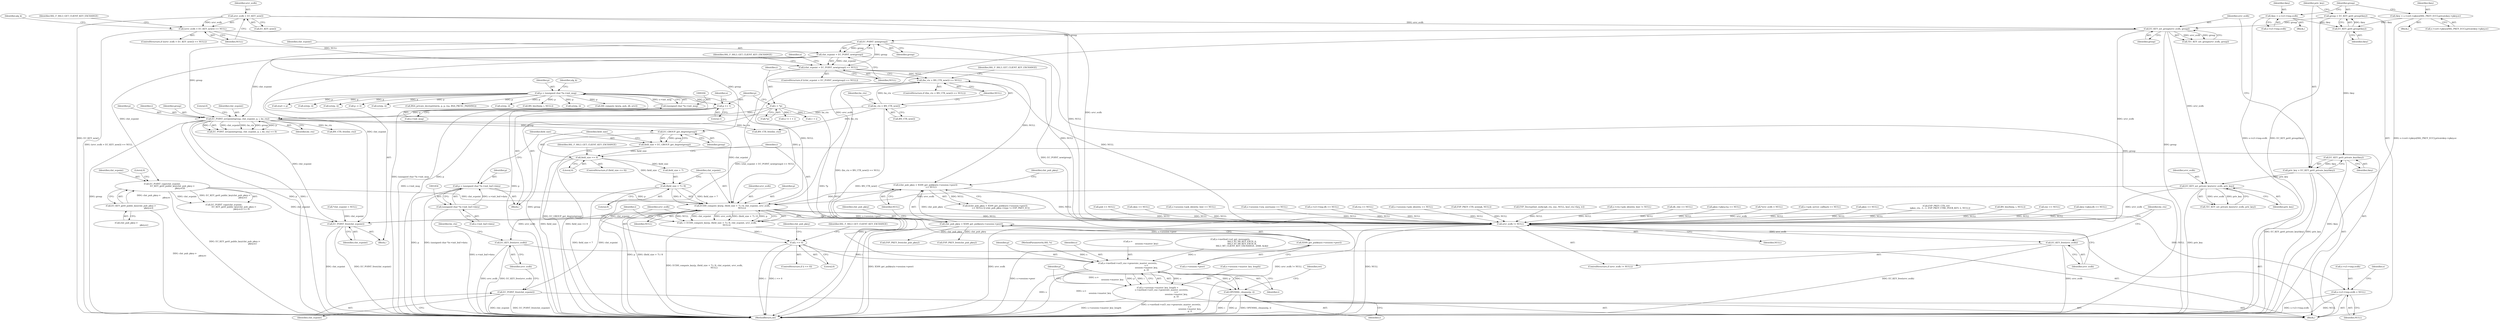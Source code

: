 digraph "0_openssl_3c66a669dfc7b3792f7af0758ea26fe8502ce70c@pointer" {
"1001475" [label="(Call,ECDH_compute_key(p, (field_size + 7) / 8, clnt_ecpoint, srvr_ecdh,\n                             NULL))"];
"1001451" [label="(Call,p = (unsigned char *)s->init_buf->data)"];
"1001453" [label="(Call,(unsigned char *)s->init_buf->data)"];
"1000201" [label="(Call,p = (unsigned char *)s->init_msg)"];
"1000203" [label="(Call,(unsigned char *)s->init_msg)"];
"1001477" [label="(Call,(field_size + 7) / 8)"];
"1001465" [label="(Call,field_size <= 0)"];
"1001460" [label="(Call,field_size = EC_GROUP_get_degree(group))"];
"1001462" [label="(Call,EC_GROUP_get_degree(group))"];
"1001439" [label="(Call,EC_POINT_oct2point(group, clnt_ecpoint, p, i, bn_ctx))"];
"1001337" [label="(Call,EC_POINT_new(group))"];
"1001321" [label="(Call,EC_KEY_set_group(srvr_ecdh, group))"];
"1001268" [label="(Call,srvr_ecdh = EC_KEY_new())"];
"1001310" [label="(Call,group = EC_KEY_get0_group(tkey))"];
"1001312" [label="(Call,EC_KEY_get0_group(tkey))"];
"1001301" [label="(Call,tkey = s->s3->tmp.ecdh)"];
"1001284" [label="(Call,tkey = s->cert->pkeys[SSL_PKEY_ECC].privatekey->pkey.ec)"];
"1001335" [label="(Call,clnt_ecpoint = EC_POINT_new(group))"];
"1001423" [label="(Call,p += 1)"];
"1001419" [label="(Call,i = *p)"];
"1001410" [label="(Call,bn_ctx = BN_CTX_new())"];
"1001389" [label="(Call,EC_POINT_copy(clnt_ecpoint,\n                              EC_KEY_get0_public_key(clnt_pub_pkey->\n                                                     pkey.ec)))"];
"1001391" [label="(Call,EC_KEY_get0_public_key(clnt_pub_pkey->\n                                                     pkey.ec))"];
"1001325" [label="(Call,EC_KEY_set_private_key(srvr_ecdh, priv_key))"];
"1001314" [label="(Call,priv_key = EC_KEY_get0_private_key(tkey))"];
"1001316" [label="(Call,EC_KEY_get0_private_key(tkey))"];
"1001364" [label="(Call,(clnt_pub_pkey = X509_get_pubkey(s->session->peer))\n                 == NULL)"];
"1001365" [label="(Call,clnt_pub_pkey = X509_get_pubkey(s->session->peer))"];
"1001367" [label="(Call,X509_get_pubkey(s->session->peer))"];
"1001334" [label="(Call,(clnt_ecpoint = EC_POINT_new(group)) == NULL)"];
"1001267" [label="(Call,(srvr_ecdh = EC_KEY_new()) == NULL)"];
"1001409" [label="(Call,(bn_ctx = BN_CTX_new()) == NULL)"];
"1001473" [label="(Call,i = ECDH_compute_key(p, (field_size + 7) / 8, clnt_ecpoint, srvr_ecdh,\n                             NULL))"];
"1001486" [label="(Call,i <= 0)"];
"1001525" [label="(Call,s->method->ssl3_enc->generate_master_secret(s,\n                                                        s->\n                                                        session->master_key,\n                                                        p, i))"];
"1001519" [label="(Call,s->session->master_key_length =\n            s->method->ssl3_enc->generate_master_secret(s,\n                                                        s->\n                                                        session->master_key,\n                                                        p, i))"];
"1001534" [label="(Call,OPENSSL_cleanse(p, i))"];
"1001496" [label="(Call,EC_POINT_free(clnt_ecpoint))"];
"1001498" [label="(Call,EC_KEY_free(srvr_ecdh))"];
"1001510" [label="(Call,s->s3->tmp.ecdh = NULL)"];
"1002145" [label="(Call,EC_POINT_free(clnt_ecpoint))"];
"1002148" [label="(Call,srvr_ecdh != NULL)"];
"1002151" [label="(Call,EC_KEY_free(srvr_ecdh))"];
"1002148" [label="(Call,srvr_ecdh != NULL)"];
"1000177" [label="(Call,*clnt_ecpoint = NULL)"];
"1001518" [label="(Identifier,NULL)"];
"1001494" [label="(Call,EVP_PKEY_free(clnt_pub_pkey))"];
"1002056" [label="(Call,start = p)"];
"1001412" [label="(Call,BN_CTX_new())"];
"1001566" [label="(Call,n2s(p, i))"];
"1001483" [label="(Identifier,srvr_ecdh)"];
"1001392" [label="(Call,clnt_pub_pkey->\n                                                     pkey.ec)"];
"1001333" [label="(ControlStructure,if ((clnt_ecpoint = EC_POINT_new(group)) == NULL))"];
"1001429" [label="(Call,1 + i)"];
"1001442" [label="(Identifier,p)"];
"1001268" [label="(Call,srvr_ecdh = EC_KEY_new())"];
"1001419" [label="(Call,i = *p)"];
"1001286" [label="(Call,s->cert->pkeys[SSL_PKEY_ECC].privatekey->pkey.ec)"];
"1001283" [label="(Block,)"];
"1001475" [label="(Call,ECDH_compute_key(p, (field_size + 7) / 8, clnt_ecpoint, srvr_ecdh,\n                             NULL))"];
"1001460" [label="(Call,field_size = EC_GROUP_get_degree(group))"];
"1002154" [label="(Identifier,bn_ctx)"];
"1001443" [label="(Identifier,i)"];
"1001390" [label="(Identifier,clnt_ecpoint)"];
"1001312" [label="(Call,EC_KEY_get0_group(tkey))"];
"1001413" [label="(Identifier,NULL)"];
"1001408" [label="(ControlStructure,if ((bn_ctx = BN_CTX_new()) == NULL))"];
"1001366" [label="(Identifier,clnt_pub_pkey)"];
"1001533" [label="(Identifier,i)"];
"1001313" [label="(Identifier,tkey)"];
"1001310" [label="(Call,group = EC_KEY_get0_group(tkey))"];
"1001368" [label="(Call,s->session->peer)"];
"1001365" [label="(Call,clnt_pub_pkey = X509_get_pubkey(s->session->peer))"];
"1001496" [label="(Call,EC_POINT_free(clnt_ecpoint))"];
"1001500" [label="(Call,BN_CTX_free(bn_ctx))"];
"1001485" [label="(ControlStructure,if (i <= 0))"];
"1001322" [label="(Identifier,srvr_ecdh)"];
"1000730" [label="(Call,pub == NULL)"];
"1001364" [label="(Call,(clnt_pub_pkey = X509_get_pubkey(s->session->peer))\n                 == NULL)"];
"1001421" [label="(Call,*p)"];
"1001536" [label="(Identifier,i)"];
"1001497" [label="(Identifier,clnt_ecpoint)"];
"1001453" [label="(Call,(unsigned char *)s->init_buf->data)"];
"1000616" [label="(Call,skey == NULL)"];
"1001478" [label="(Call,field_size + 7)"];
"1001334" [label="(Call,(clnt_ecpoint = EC_POINT_new(group)) == NULL)"];
"1002149" [label="(Identifier,srvr_ecdh)"];
"1001439" [label="(Call,EC_POINT_oct2point(group, clnt_ecpoint, p, i, bn_ctx))"];
"1001300" [label="(Block,)"];
"1001274" [label="(Identifier,SSL_F_SSL3_GET_CLIENT_KEY_EXCHANGE)"];
"1002145" [label="(Call,EC_POINT_free(clnt_ecpoint))"];
"1001755" [label="(Call,s->session->psk_identity_hint == NULL)"];
"1001510" [label="(Call,s->s3->tmp.ecdh = NULL)"];
"1001476" [label="(Identifier,p)"];
"1001895" [label="(Call,s->session->srp_username == NULL)"];
"1001440" [label="(Identifier,group)"];
"1001411" [label="(Identifier,bn_ctx)"];
"1001477" [label="(Call,(field_size + 7) / 8)"];
"1001285" [label="(Identifier,tkey)"];
"1001425" [label="(Literal,1)"];
"1001482" [label="(Identifier,clnt_ecpoint)"];
"1001335" [label="(Call,clnt_ecpoint = EC_POINT_new(group))"];
"1000205" [label="(Call,s->init_msg)"];
"1000649" [label="(Call,s->s3->tmp.dh == NULL)"];
"1001522" [label="(Identifier,s)"];
"1001389" [label="(Call,EC_POINT_copy(clnt_ecpoint,\n                              EC_KEY_get0_public_key(clnt_pub_pkey->\n                                                     pkey.ec)))"];
"1001455" [label="(Call,s->init_buf->data)"];
"1001467" [label="(Literal,0)"];
"1000203" [label="(Call,(unsigned char *)s->init_msg)"];
"1001325" [label="(Call,EC_KEY_set_private_key(srvr_ecdh, priv_key))"];
"1001428" [label="(Identifier,n)"];
"1001463" [label="(Identifier,group)"];
"1001337" [label="(Call,EC_POINT_new(group))"];
"1001474" [label="(Identifier,i)"];
"1001410" [label="(Call,bn_ctx = BN_CTX_new())"];
"1001363" [label="(Call,((clnt_pub_pkey = X509_get_pubkey(s->session->peer))\n                 == NULL) || (clnt_pub_pkey->type != EVP_PKEY_EC))"];
"1001373" [label="(Identifier,NULL)"];
"1001495" [label="(Identifier,clnt_pub_pkey)"];
"1001511" [label="(Call,s->s3->tmp.ecdh)"];
"1001526" [label="(Identifier,s)"];
"1001311" [label="(Identifier,group)"];
"1000202" [label="(Identifier,p)"];
"1000143" [label="(Block,)"];
"1001527" [label="(Call,s->\n                                                        session->master_key)"];
"1001488" [label="(Literal,0)"];
"1001367" [label="(Call,X509_get_pubkey(s->session->peer))"];
"1001525" [label="(Call,s->method->ssl3_enc->generate_master_secret(s,\n                                                        s->\n                                                        session->master_key,\n                                                        p, i))"];
"1001420" [label="(Identifier,i)"];
"1001317" [label="(Identifier,tkey)"];
"1001427" [label="(Call,n != 1 + i)"];
"1001303" [label="(Call,s->s3->tmp.ecdh)"];
"1001519" [label="(Call,s->session->master_key_length =\n            s->method->ssl3_enc->generate_master_secret(s,\n                                                        s->\n                                                        session->master_key,\n                                                        p, i))"];
"1000532" [label="(Call,n2s(p, i))"];
"1001284" [label="(Call,tkey = s->cert->pkeys[SSL_PKEY_ECC].privatekey->pkey.ec)"];
"1001445" [label="(Literal,0)"];
"1002153" [label="(Call,BN_CTX_free(bn_ctx))"];
"1001491" [label="(Identifier,SSL_F_SSL3_GET_CLIENT_KEY_EXCHANGE)"];
"1001452" [label="(Identifier,p)"];
"1000260" [label="(Call,rsa == NULL)"];
"1001501" [label="(Identifier,bn_ctx)"];
"1001535" [label="(Identifier,p)"];
"1001416" [label="(Identifier,SSL_F_SSL3_GET_CLIENT_KEY_EXCHANGE)"];
"1001423" [label="(Call,p += 1)"];
"1001301" [label="(Call,tkey = s->s3->tmp.ecdh)"];
"1001279" [label="(Identifier,alg_k)"];
"1001708" [label="(Call,s->session->psk_identity == NULL)"];
"1000575" [label="(Call,p -= 2)"];
"1000847" [label="(Call,n2s(p, i))"];
"1002150" [label="(Identifier,NULL)"];
"1002005" [label="(Call,EVP_PKEY_CTX_new(pk, NULL))"];
"1001441" [label="(Identifier,clnt_ecpoint)"];
"1001466" [label="(Identifier,field_size)"];
"1002143" [label="(Call,EVP_PKEY_free(clnt_pub_pkey))"];
"1000385" [label="(Call,RSA_private_decrypt((int)n, p, p, rsa, RSA_PKCS1_PADDING))"];
"1001388" [label="(Call,EC_POINT_copy(clnt_ecpoint,\n                              EC_KEY_get0_public_key(clnt_pub_pkey->\n                                                     pkey.ec)) == 0)"];
"1001347" [label="(Identifier,n)"];
"1001324" [label="(Call,!EC_KEY_set_private_key(srvr_ecdh, priv_key))"];
"1002163" [label="(MethodReturn,int)"];
"1001064" [label="(Call,EVP_DecryptInit_ex(&ciph_ctx, enc, NULL, kssl_ctx->key, iv))"];
"1002152" [label="(Identifier,srvr_ecdh)"];
"1000186" [label="(Call,s->method->ssl_get_message(s,\n                                   SSL3_ST_SR_KEY_EXCH_A,\n                                   SSL3_ST_SR_KEY_EXCH_B,\n                                   SSL3_MT_CLIENT_KEY_EXCHANGE, 2048, &ok))"];
"1001316" [label="(Call,EC_KEY_get0_private_key(tkey))"];
"1001748" [label="(Call,s->ctx->psk_identity_hint != NULL)"];
"1000330" [label="(Call,n2s(p, i))"];
"1000704" [label="(Call,dh_clnt == NULL)"];
"1001473" [label="(Call,i = ECDH_compute_key(p, (field_size + 7) / 8, clnt_ecpoint, srvr_ecdh,\n                             NULL))"];
"1001462" [label="(Call,EC_GROUP_get_degree(group))"];
"1001438" [label="(Call,EC_POINT_oct2point(group, clnt_ecpoint, p, i, bn_ctx) == 0)"];
"1000295" [label="(Call,pkey->pkey.rsa == NULL)"];
"1001487" [label="(Identifier,i)"];
"1001465" [label="(Call,field_size <= 0)"];
"1002147" [label="(ControlStructure,if (srvr_ecdh != NULL))"];
"1000201" [label="(Call,p = (unsigned char *)s->init_msg)"];
"1000725" [label="(Call,BN_bin2bn(p, i, NULL))"];
"1001336" [label="(Identifier,clnt_ecpoint)"];
"1001327" [label="(Identifier,priv_key)"];
"1002146" [label="(Identifier,clnt_ecpoint)"];
"1001321" [label="(Call,EC_KEY_set_group(srvr_ecdh, group))"];
"1001802" [label="(Call,n2s(p, i))"];
"1001481" [label="(Literal,8)"];
"1001397" [label="(Literal,0)"];
"1001538" [label="(Identifier,ret)"];
"1000169" [label="(Call,*srvr_ecdh = NULL)"];
"1001470" [label="(Identifier,SSL_F_SSL3_GET_CLIENT_KEY_EXCHANGE)"];
"1001270" [label="(Call,EC_KEY_new())"];
"1001269" [label="(Identifier,srvr_ecdh)"];
"1001339" [label="(Identifier,NULL)"];
"1001326" [label="(Identifier,srvr_ecdh)"];
"1002151" [label="(Call,EC_KEY_free(srvr_ecdh))"];
"1001520" [label="(Call,s->session->master_key_length)"];
"1001323" [label="(Identifier,group)"];
"1001532" [label="(Identifier,p)"];
"1001590" [label="(Call,s->psk_server_callback == NULL)"];
"1001338" [label="(Identifier,group)"];
"1001302" [label="(Identifier,tkey)"];
"1000286" [label="(Call,pkey == NULL)"];
"1001407" [label="(Block,)"];
"1001254" [label="(Block,)"];
"1002098" [label="(Call,EVP_PKEY_CTX_ctrl\n            (pkey_ctx, -1, -1, EVP_PKEY_CTRL_PEER_KEY, 2, NULL))"];
"1001314" [label="(Call,priv_key = EC_KEY_get0_private_key(tkey))"];
"1000209" [label="(Identifier,alg_k)"];
"1001830" [label="(Call,BN_bin2bn(p, i, NULL))"];
"1001498" [label="(Call,EC_KEY_free(srvr_ecdh))"];
"1001053" [label="(Call,enc == NULL)"];
"1001271" [label="(Identifier,NULL)"];
"1001451" [label="(Call,p = (unsigned char *)s->init_buf->data)"];
"1001484" [label="(Identifier,NULL)"];
"1001534" [label="(Call,OPENSSL_cleanse(p, i))"];
"1001444" [label="(Identifier,bn_ctx)"];
"1001391" [label="(Call,EC_KEY_get0_public_key(clnt_pub_pkey->\n                                                     pkey.ec))"];
"1001376" [label="(Identifier,clnt_pub_pkey)"];
"1001342" [label="(Identifier,SSL_F_SSL3_GET_CLIENT_KEY_EXCHANGE)"];
"1000142" [label="(MethodParameterIn,SSL *s)"];
"1001315" [label="(Identifier,priv_key)"];
"1001409" [label="(Call,(bn_ctx = BN_CTX_new()) == NULL)"];
"1000625" [label="(Call,skey->pkey.dh == NULL)"];
"1001486" [label="(Call,i <= 0)"];
"1001464" [label="(ControlStructure,if (field_size <= 0))"];
"1001320" [label="(Call,!EC_KEY_set_group(srvr_ecdh, group))"];
"1001424" [label="(Identifier,p)"];
"1001499" [label="(Identifier,srvr_ecdh)"];
"1000740" [label="(Call,DH_compute_key(p, pub, dh_srvr))"];
"1001267" [label="(Call,(srvr_ecdh = EC_KEY_new()) == NULL)"];
"1001461" [label="(Identifier,field_size)"];
"1001266" [label="(ControlStructure,if ((srvr_ecdh = EC_KEY_new()) == NULL))"];
"1001475" -> "1001473"  [label="AST: "];
"1001475" -> "1001484"  [label="CFG: "];
"1001476" -> "1001475"  [label="AST: "];
"1001477" -> "1001475"  [label="AST: "];
"1001482" -> "1001475"  [label="AST: "];
"1001483" -> "1001475"  [label="AST: "];
"1001484" -> "1001475"  [label="AST: "];
"1001473" -> "1001475"  [label="CFG: "];
"1001475" -> "1002163"  [label="DDG: p"];
"1001475" -> "1002163"  [label="DDG: (field_size + 7) / 8"];
"1001475" -> "1001473"  [label="DDG: NULL"];
"1001475" -> "1001473"  [label="DDG: clnt_ecpoint"];
"1001475" -> "1001473"  [label="DDG: srvr_ecdh"];
"1001475" -> "1001473"  [label="DDG: (field_size + 7) / 8"];
"1001475" -> "1001473"  [label="DDG: p"];
"1001451" -> "1001475"  [label="DDG: p"];
"1000201" -> "1001475"  [label="DDG: p"];
"1001477" -> "1001475"  [label="DDG: field_size + 7"];
"1001477" -> "1001475"  [label="DDG: 8"];
"1001389" -> "1001475"  [label="DDG: clnt_ecpoint"];
"1001439" -> "1001475"  [label="DDG: clnt_ecpoint"];
"1001325" -> "1001475"  [label="DDG: srvr_ecdh"];
"1001321" -> "1001475"  [label="DDG: srvr_ecdh"];
"1001364" -> "1001475"  [label="DDG: NULL"];
"1001409" -> "1001475"  [label="DDG: NULL"];
"1001475" -> "1001496"  [label="DDG: clnt_ecpoint"];
"1001475" -> "1001498"  [label="DDG: srvr_ecdh"];
"1001475" -> "1001510"  [label="DDG: NULL"];
"1001475" -> "1001525"  [label="DDG: p"];
"1001475" -> "1002145"  [label="DDG: clnt_ecpoint"];
"1001475" -> "1002148"  [label="DDG: srvr_ecdh"];
"1001475" -> "1002148"  [label="DDG: NULL"];
"1001451" -> "1001407"  [label="AST: "];
"1001451" -> "1001453"  [label="CFG: "];
"1001452" -> "1001451"  [label="AST: "];
"1001453" -> "1001451"  [label="AST: "];
"1001461" -> "1001451"  [label="CFG: "];
"1001451" -> "1002163"  [label="DDG: p"];
"1001451" -> "1002163"  [label="DDG: (unsigned char *)s->init_buf->data"];
"1001453" -> "1001451"  [label="DDG: s->init_buf->data"];
"1001453" -> "1001455"  [label="CFG: "];
"1001454" -> "1001453"  [label="AST: "];
"1001455" -> "1001453"  [label="AST: "];
"1001453" -> "1002163"  [label="DDG: s->init_buf->data"];
"1000201" -> "1000143"  [label="AST: "];
"1000201" -> "1000203"  [label="CFG: "];
"1000202" -> "1000201"  [label="AST: "];
"1000203" -> "1000201"  [label="AST: "];
"1000209" -> "1000201"  [label="CFG: "];
"1000201" -> "1002163"  [label="DDG: (unsigned char *)s->init_msg"];
"1000201" -> "1002163"  [label="DDG: p"];
"1000203" -> "1000201"  [label="DDG: s->init_msg"];
"1000201" -> "1000330"  [label="DDG: p"];
"1000201" -> "1000385"  [label="DDG: p"];
"1000201" -> "1000532"  [label="DDG: p"];
"1000201" -> "1000575"  [label="DDG: p"];
"1000201" -> "1000725"  [label="DDG: p"];
"1000201" -> "1000740"  [label="DDG: p"];
"1000201" -> "1000847"  [label="DDG: p"];
"1000201" -> "1001423"  [label="DDG: p"];
"1000201" -> "1001566"  [label="DDG: p"];
"1000201" -> "1001802"  [label="DDG: p"];
"1000201" -> "1002056"  [label="DDG: p"];
"1000203" -> "1000205"  [label="CFG: "];
"1000204" -> "1000203"  [label="AST: "];
"1000205" -> "1000203"  [label="AST: "];
"1000203" -> "1002163"  [label="DDG: s->init_msg"];
"1001477" -> "1001481"  [label="CFG: "];
"1001478" -> "1001477"  [label="AST: "];
"1001481" -> "1001477"  [label="AST: "];
"1001482" -> "1001477"  [label="CFG: "];
"1001477" -> "1002163"  [label="DDG: field_size + 7"];
"1001465" -> "1001477"  [label="DDG: field_size"];
"1001465" -> "1001464"  [label="AST: "];
"1001465" -> "1001467"  [label="CFG: "];
"1001466" -> "1001465"  [label="AST: "];
"1001467" -> "1001465"  [label="AST: "];
"1001470" -> "1001465"  [label="CFG: "];
"1001474" -> "1001465"  [label="CFG: "];
"1001465" -> "1002163"  [label="DDG: field_size"];
"1001465" -> "1002163"  [label="DDG: field_size <= 0"];
"1001460" -> "1001465"  [label="DDG: field_size"];
"1001465" -> "1001478"  [label="DDG: field_size"];
"1001460" -> "1001254"  [label="AST: "];
"1001460" -> "1001462"  [label="CFG: "];
"1001461" -> "1001460"  [label="AST: "];
"1001462" -> "1001460"  [label="AST: "];
"1001466" -> "1001460"  [label="CFG: "];
"1001460" -> "1002163"  [label="DDG: EC_GROUP_get_degree(group)"];
"1001462" -> "1001460"  [label="DDG: group"];
"1001462" -> "1001463"  [label="CFG: "];
"1001463" -> "1001462"  [label="AST: "];
"1001462" -> "1002163"  [label="DDG: group"];
"1001439" -> "1001462"  [label="DDG: group"];
"1001337" -> "1001462"  [label="DDG: group"];
"1001439" -> "1001438"  [label="AST: "];
"1001439" -> "1001444"  [label="CFG: "];
"1001440" -> "1001439"  [label="AST: "];
"1001441" -> "1001439"  [label="AST: "];
"1001442" -> "1001439"  [label="AST: "];
"1001443" -> "1001439"  [label="AST: "];
"1001444" -> "1001439"  [label="AST: "];
"1001445" -> "1001439"  [label="CFG: "];
"1001439" -> "1002163"  [label="DDG: group"];
"1001439" -> "1002163"  [label="DDG: p"];
"1001439" -> "1002163"  [label="DDG: i"];
"1001439" -> "1001438"  [label="DDG: clnt_ecpoint"];
"1001439" -> "1001438"  [label="DDG: bn_ctx"];
"1001439" -> "1001438"  [label="DDG: group"];
"1001439" -> "1001438"  [label="DDG: p"];
"1001439" -> "1001438"  [label="DDG: i"];
"1001337" -> "1001439"  [label="DDG: group"];
"1001335" -> "1001439"  [label="DDG: clnt_ecpoint"];
"1001423" -> "1001439"  [label="DDG: p"];
"1001419" -> "1001439"  [label="DDG: i"];
"1001410" -> "1001439"  [label="DDG: bn_ctx"];
"1001439" -> "1001500"  [label="DDG: bn_ctx"];
"1001439" -> "1002145"  [label="DDG: clnt_ecpoint"];
"1001439" -> "1002153"  [label="DDG: bn_ctx"];
"1001337" -> "1001335"  [label="AST: "];
"1001337" -> "1001338"  [label="CFG: "];
"1001338" -> "1001337"  [label="AST: "];
"1001335" -> "1001337"  [label="CFG: "];
"1001337" -> "1002163"  [label="DDG: group"];
"1001337" -> "1001334"  [label="DDG: group"];
"1001337" -> "1001335"  [label="DDG: group"];
"1001321" -> "1001337"  [label="DDG: group"];
"1001321" -> "1001320"  [label="AST: "];
"1001321" -> "1001323"  [label="CFG: "];
"1001322" -> "1001321"  [label="AST: "];
"1001323" -> "1001321"  [label="AST: "];
"1001320" -> "1001321"  [label="CFG: "];
"1001321" -> "1002163"  [label="DDG: group"];
"1001321" -> "1001320"  [label="DDG: srvr_ecdh"];
"1001321" -> "1001320"  [label="DDG: group"];
"1001268" -> "1001321"  [label="DDG: srvr_ecdh"];
"1001310" -> "1001321"  [label="DDG: group"];
"1001321" -> "1001325"  [label="DDG: srvr_ecdh"];
"1001321" -> "1002148"  [label="DDG: srvr_ecdh"];
"1001268" -> "1001267"  [label="AST: "];
"1001268" -> "1001270"  [label="CFG: "];
"1001269" -> "1001268"  [label="AST: "];
"1001270" -> "1001268"  [label="AST: "];
"1001271" -> "1001268"  [label="CFG: "];
"1001268" -> "1002163"  [label="DDG: EC_KEY_new()"];
"1001268" -> "1001267"  [label="DDG: srvr_ecdh"];
"1001268" -> "1002148"  [label="DDG: srvr_ecdh"];
"1001310" -> "1001254"  [label="AST: "];
"1001310" -> "1001312"  [label="CFG: "];
"1001311" -> "1001310"  [label="AST: "];
"1001312" -> "1001310"  [label="AST: "];
"1001315" -> "1001310"  [label="CFG: "];
"1001310" -> "1002163"  [label="DDG: EC_KEY_get0_group(tkey)"];
"1001312" -> "1001310"  [label="DDG: tkey"];
"1001312" -> "1001313"  [label="CFG: "];
"1001313" -> "1001312"  [label="AST: "];
"1001301" -> "1001312"  [label="DDG: tkey"];
"1001284" -> "1001312"  [label="DDG: tkey"];
"1001312" -> "1001316"  [label="DDG: tkey"];
"1001301" -> "1001300"  [label="AST: "];
"1001301" -> "1001303"  [label="CFG: "];
"1001302" -> "1001301"  [label="AST: "];
"1001303" -> "1001301"  [label="AST: "];
"1001311" -> "1001301"  [label="CFG: "];
"1001301" -> "1002163"  [label="DDG: s->s3->tmp.ecdh"];
"1001284" -> "1001283"  [label="AST: "];
"1001284" -> "1001286"  [label="CFG: "];
"1001285" -> "1001284"  [label="AST: "];
"1001286" -> "1001284"  [label="AST: "];
"1001311" -> "1001284"  [label="CFG: "];
"1001284" -> "1002163"  [label="DDG: s->cert->pkeys[SSL_PKEY_ECC].privatekey->pkey.ec"];
"1001335" -> "1001334"  [label="AST: "];
"1001336" -> "1001335"  [label="AST: "];
"1001339" -> "1001335"  [label="CFG: "];
"1001335" -> "1002163"  [label="DDG: EC_POINT_new(group)"];
"1001335" -> "1001334"  [label="DDG: clnt_ecpoint"];
"1001335" -> "1001389"  [label="DDG: clnt_ecpoint"];
"1001335" -> "1002145"  [label="DDG: clnt_ecpoint"];
"1001423" -> "1001407"  [label="AST: "];
"1001423" -> "1001425"  [label="CFG: "];
"1001424" -> "1001423"  [label="AST: "];
"1001425" -> "1001423"  [label="AST: "];
"1001428" -> "1001423"  [label="CFG: "];
"1001423" -> "1002163"  [label="DDG: p"];
"1001419" -> "1001407"  [label="AST: "];
"1001419" -> "1001421"  [label="CFG: "];
"1001420" -> "1001419"  [label="AST: "];
"1001421" -> "1001419"  [label="AST: "];
"1001424" -> "1001419"  [label="CFG: "];
"1001419" -> "1002163"  [label="DDG: *p"];
"1001419" -> "1001427"  [label="DDG: i"];
"1001419" -> "1001429"  [label="DDG: i"];
"1001410" -> "1001409"  [label="AST: "];
"1001410" -> "1001412"  [label="CFG: "];
"1001411" -> "1001410"  [label="AST: "];
"1001412" -> "1001410"  [label="AST: "];
"1001413" -> "1001410"  [label="CFG: "];
"1001410" -> "1002163"  [label="DDG: BN_CTX_new()"];
"1001410" -> "1001409"  [label="DDG: bn_ctx"];
"1001410" -> "1002153"  [label="DDG: bn_ctx"];
"1001389" -> "1001388"  [label="AST: "];
"1001389" -> "1001391"  [label="CFG: "];
"1001390" -> "1001389"  [label="AST: "];
"1001391" -> "1001389"  [label="AST: "];
"1001397" -> "1001389"  [label="CFG: "];
"1001389" -> "1002163"  [label="DDG: EC_KEY_get0_public_key(clnt_pub_pkey->\n                                                     pkey.ec)"];
"1001389" -> "1001388"  [label="DDG: clnt_ecpoint"];
"1001389" -> "1001388"  [label="DDG: EC_KEY_get0_public_key(clnt_pub_pkey->\n                                                     pkey.ec)"];
"1001391" -> "1001389"  [label="DDG: clnt_pub_pkey->\n                                                     pkey.ec"];
"1001389" -> "1002145"  [label="DDG: clnt_ecpoint"];
"1001391" -> "1001392"  [label="CFG: "];
"1001392" -> "1001391"  [label="AST: "];
"1001391" -> "1002163"  [label="DDG: clnt_pub_pkey->\n                                                     pkey.ec"];
"1001325" -> "1001324"  [label="AST: "];
"1001325" -> "1001327"  [label="CFG: "];
"1001326" -> "1001325"  [label="AST: "];
"1001327" -> "1001325"  [label="AST: "];
"1001324" -> "1001325"  [label="CFG: "];
"1001325" -> "1002163"  [label="DDG: priv_key"];
"1001325" -> "1001324"  [label="DDG: srvr_ecdh"];
"1001325" -> "1001324"  [label="DDG: priv_key"];
"1001314" -> "1001325"  [label="DDG: priv_key"];
"1001325" -> "1002148"  [label="DDG: srvr_ecdh"];
"1001314" -> "1001254"  [label="AST: "];
"1001314" -> "1001316"  [label="CFG: "];
"1001315" -> "1001314"  [label="AST: "];
"1001316" -> "1001314"  [label="AST: "];
"1001322" -> "1001314"  [label="CFG: "];
"1001314" -> "1002163"  [label="DDG: EC_KEY_get0_private_key(tkey)"];
"1001314" -> "1002163"  [label="DDG: priv_key"];
"1001316" -> "1001314"  [label="DDG: tkey"];
"1001316" -> "1001317"  [label="CFG: "];
"1001317" -> "1001316"  [label="AST: "];
"1001316" -> "1002163"  [label="DDG: tkey"];
"1001364" -> "1001363"  [label="AST: "];
"1001364" -> "1001373"  [label="CFG: "];
"1001365" -> "1001364"  [label="AST: "];
"1001373" -> "1001364"  [label="AST: "];
"1001376" -> "1001364"  [label="CFG: "];
"1001363" -> "1001364"  [label="CFG: "];
"1001364" -> "1001363"  [label="DDG: NULL"];
"1001365" -> "1001364"  [label="DDG: clnt_pub_pkey"];
"1001367" -> "1001364"  [label="DDG: s->session->peer"];
"1001334" -> "1001364"  [label="DDG: NULL"];
"1001364" -> "1002148"  [label="DDG: NULL"];
"1001365" -> "1001367"  [label="CFG: "];
"1001366" -> "1001365"  [label="AST: "];
"1001367" -> "1001365"  [label="AST: "];
"1001373" -> "1001365"  [label="CFG: "];
"1001365" -> "1002163"  [label="DDG: X509_get_pubkey(s->session->peer)"];
"1001367" -> "1001365"  [label="DDG: s->session->peer"];
"1001365" -> "1001494"  [label="DDG: clnt_pub_pkey"];
"1001365" -> "1002143"  [label="DDG: clnt_pub_pkey"];
"1001367" -> "1001368"  [label="CFG: "];
"1001368" -> "1001367"  [label="AST: "];
"1001367" -> "1002163"  [label="DDG: s->session->peer"];
"1001334" -> "1001333"  [label="AST: "];
"1001334" -> "1001339"  [label="CFG: "];
"1001339" -> "1001334"  [label="AST: "];
"1001342" -> "1001334"  [label="CFG: "];
"1001347" -> "1001334"  [label="CFG: "];
"1001334" -> "1002163"  [label="DDG: (clnt_ecpoint = EC_POINT_new(group)) == NULL"];
"1001267" -> "1001334"  [label="DDG: NULL"];
"1001334" -> "1001409"  [label="DDG: NULL"];
"1001334" -> "1002148"  [label="DDG: NULL"];
"1001267" -> "1001266"  [label="AST: "];
"1001267" -> "1001271"  [label="CFG: "];
"1001271" -> "1001267"  [label="AST: "];
"1001274" -> "1001267"  [label="CFG: "];
"1001279" -> "1001267"  [label="CFG: "];
"1001267" -> "1002163"  [label="DDG: (srvr_ecdh = EC_KEY_new()) == NULL"];
"1001267" -> "1002148"  [label="DDG: NULL"];
"1001409" -> "1001408"  [label="AST: "];
"1001409" -> "1001413"  [label="CFG: "];
"1001413" -> "1001409"  [label="AST: "];
"1001416" -> "1001409"  [label="CFG: "];
"1001420" -> "1001409"  [label="CFG: "];
"1001409" -> "1002163"  [label="DDG: (bn_ctx = BN_CTX_new()) == NULL"];
"1001409" -> "1002148"  [label="DDG: NULL"];
"1001473" -> "1001254"  [label="AST: "];
"1001474" -> "1001473"  [label="AST: "];
"1001487" -> "1001473"  [label="CFG: "];
"1001473" -> "1002163"  [label="DDG: ECDH_compute_key(p, (field_size + 7) / 8, clnt_ecpoint, srvr_ecdh,\n                             NULL)"];
"1001473" -> "1001486"  [label="DDG: i"];
"1001486" -> "1001485"  [label="AST: "];
"1001486" -> "1001488"  [label="CFG: "];
"1001487" -> "1001486"  [label="AST: "];
"1001488" -> "1001486"  [label="AST: "];
"1001491" -> "1001486"  [label="CFG: "];
"1001495" -> "1001486"  [label="CFG: "];
"1001486" -> "1002163"  [label="DDG: i"];
"1001486" -> "1002163"  [label="DDG: i <= 0"];
"1001486" -> "1001525"  [label="DDG: i"];
"1001525" -> "1001519"  [label="AST: "];
"1001525" -> "1001533"  [label="CFG: "];
"1001526" -> "1001525"  [label="AST: "];
"1001527" -> "1001525"  [label="AST: "];
"1001532" -> "1001525"  [label="AST: "];
"1001533" -> "1001525"  [label="AST: "];
"1001519" -> "1001525"  [label="CFG: "];
"1001525" -> "1002163"  [label="DDG: s"];
"1001525" -> "1002163"  [label="DDG: s->\n                                                        session->master_key"];
"1001525" -> "1001519"  [label="DDG: s"];
"1001525" -> "1001519"  [label="DDG: s->\n                                                        session->master_key"];
"1001525" -> "1001519"  [label="DDG: p"];
"1001525" -> "1001519"  [label="DDG: i"];
"1000186" -> "1001525"  [label="DDG: s"];
"1000142" -> "1001525"  [label="DDG: s"];
"1001525" -> "1001534"  [label="DDG: p"];
"1001525" -> "1001534"  [label="DDG: i"];
"1001519" -> "1001254"  [label="AST: "];
"1001520" -> "1001519"  [label="AST: "];
"1001535" -> "1001519"  [label="CFG: "];
"1001519" -> "1002163"  [label="DDG: s->method->ssl3_enc->generate_master_secret(s,\n                                                        s->\n                                                        session->master_key,\n                                                        p, i)"];
"1001519" -> "1002163"  [label="DDG: s->session->master_key_length"];
"1001534" -> "1001254"  [label="AST: "];
"1001534" -> "1001536"  [label="CFG: "];
"1001535" -> "1001534"  [label="AST: "];
"1001536" -> "1001534"  [label="AST: "];
"1001538" -> "1001534"  [label="CFG: "];
"1001534" -> "1002163"  [label="DDG: p"];
"1001534" -> "1002163"  [label="DDG: OPENSSL_cleanse(p, i)"];
"1001534" -> "1002163"  [label="DDG: i"];
"1001496" -> "1001254"  [label="AST: "];
"1001496" -> "1001497"  [label="CFG: "];
"1001497" -> "1001496"  [label="AST: "];
"1001499" -> "1001496"  [label="CFG: "];
"1001496" -> "1002163"  [label="DDG: clnt_ecpoint"];
"1001496" -> "1002163"  [label="DDG: EC_POINT_free(clnt_ecpoint)"];
"1001498" -> "1001254"  [label="AST: "];
"1001498" -> "1001499"  [label="CFG: "];
"1001499" -> "1001498"  [label="AST: "];
"1001501" -> "1001498"  [label="CFG: "];
"1001498" -> "1002163"  [label="DDG: srvr_ecdh"];
"1001498" -> "1002163"  [label="DDG: EC_KEY_free(srvr_ecdh)"];
"1001510" -> "1001254"  [label="AST: "];
"1001510" -> "1001518"  [label="CFG: "];
"1001511" -> "1001510"  [label="AST: "];
"1001518" -> "1001510"  [label="AST: "];
"1001522" -> "1001510"  [label="CFG: "];
"1001510" -> "1002163"  [label="DDG: NULL"];
"1001510" -> "1002163"  [label="DDG: s->s3->tmp.ecdh"];
"1002145" -> "1000143"  [label="AST: "];
"1002145" -> "1002146"  [label="CFG: "];
"1002146" -> "1002145"  [label="AST: "];
"1002149" -> "1002145"  [label="CFG: "];
"1002145" -> "1002163"  [label="DDG: EC_POINT_free(clnt_ecpoint)"];
"1002145" -> "1002163"  [label="DDG: clnt_ecpoint"];
"1000177" -> "1002145"  [label="DDG: clnt_ecpoint"];
"1002148" -> "1002147"  [label="AST: "];
"1002148" -> "1002150"  [label="CFG: "];
"1002149" -> "1002148"  [label="AST: "];
"1002150" -> "1002148"  [label="AST: "];
"1002152" -> "1002148"  [label="CFG: "];
"1002154" -> "1002148"  [label="CFG: "];
"1002148" -> "1002163"  [label="DDG: srvr_ecdh != NULL"];
"1002148" -> "1002163"  [label="DDG: NULL"];
"1002148" -> "1002163"  [label="DDG: srvr_ecdh"];
"1000169" -> "1002148"  [label="DDG: srvr_ecdh"];
"1001053" -> "1002148"  [label="DDG: NULL"];
"1001830" -> "1002148"  [label="DDG: NULL"];
"1000295" -> "1002148"  [label="DDG: NULL"];
"1001590" -> "1002148"  [label="DDG: NULL"];
"1000704" -> "1002148"  [label="DDG: NULL"];
"1000730" -> "1002148"  [label="DDG: NULL"];
"1001755" -> "1002148"  [label="DDG: NULL"];
"1000616" -> "1002148"  [label="DDG: NULL"];
"1002098" -> "1002148"  [label="DDG: NULL"];
"1002005" -> "1002148"  [label="DDG: NULL"];
"1000625" -> "1002148"  [label="DDG: NULL"];
"1001748" -> "1002148"  [label="DDG: NULL"];
"1000260" -> "1002148"  [label="DDG: NULL"];
"1001064" -> "1002148"  [label="DDG: NULL"];
"1001895" -> "1002148"  [label="DDG: NULL"];
"1001708" -> "1002148"  [label="DDG: NULL"];
"1000286" -> "1002148"  [label="DDG: NULL"];
"1000649" -> "1002148"  [label="DDG: NULL"];
"1002148" -> "1002151"  [label="DDG: srvr_ecdh"];
"1002151" -> "1002147"  [label="AST: "];
"1002151" -> "1002152"  [label="CFG: "];
"1002152" -> "1002151"  [label="AST: "];
"1002154" -> "1002151"  [label="CFG: "];
"1002151" -> "1002163"  [label="DDG: srvr_ecdh"];
"1002151" -> "1002163"  [label="DDG: EC_KEY_free(srvr_ecdh)"];
}
